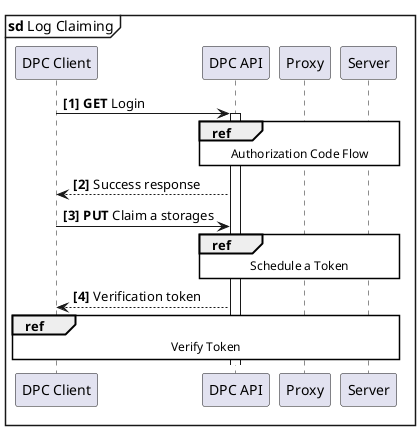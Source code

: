 @startuml
'https://plantuml.com/sequence-diagram

skinparam sequenceReferenceBackgroundColor white

mainframe **sd** Log Claiming
autonumber 1 1 "<b>[0]"

participant "DPC Client" as DPC_Client
participant "DPC API" as DPC_API
participant "Proxy" as Proxy
participant "Server" as Server

DPC_Client  ->  DPC_API             ++  : **GET** Login
ref over DPC_API,Proxy,Server           : Authorization Code Flow
DPC_Client  <-- DPC_API                 : Success response
DPC_Client  ->  DPC_API                 : **PUT** Claim a storages
ref over DPC_API,Proxy,Server           : Schedule a Token
DPC_Client  <-- DPC_API                 : Verification token

ref over DPC_Client,Proxy,Server        : Verify Token
@enduml